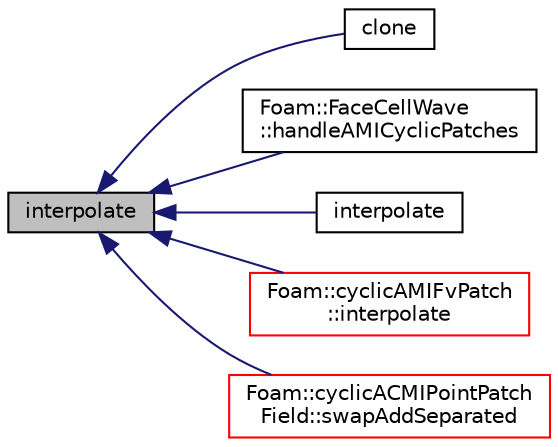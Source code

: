 digraph "interpolate"
{
  bgcolor="transparent";
  edge [fontname="Helvetica",fontsize="10",labelfontname="Helvetica",labelfontsize="10"];
  node [fontname="Helvetica",fontsize="10",shape=record];
  rankdir="LR";
  Node1051 [label="interpolate",height=0.2,width=0.4,color="black", fillcolor="grey75", style="filled", fontcolor="black"];
  Node1051 -> Node1052 [dir="back",color="midnightblue",fontsize="10",style="solid",fontname="Helvetica"];
  Node1052 [label="clone",height=0.2,width=0.4,color="black",URL="$a26077.html#afff6d4f7511147e0c8a4b8a5448296ec",tooltip="Construct and return a clone, resetting the face list. "];
  Node1051 -> Node1053 [dir="back",color="midnightblue",fontsize="10",style="solid",fontname="Helvetica"];
  Node1053 [label="Foam::FaceCellWave\l::handleAMICyclicPatches",height=0.2,width=0.4,color="black",URL="$a25945.html#a81d2d36c74197f5e482541069f75f8f7",tooltip="Merge data from across AMI cyclics. "];
  Node1051 -> Node1054 [dir="back",color="midnightblue",fontsize="10",style="solid",fontname="Helvetica"];
  Node1054 [label="interpolate",height=0.2,width=0.4,color="black",URL="$a26077.html#a3f7cdc051fa569620eb844864d89633a"];
  Node1051 -> Node1055 [dir="back",color="midnightblue",fontsize="10",style="solid",fontname="Helvetica"];
  Node1055 [label="Foam::cyclicAMIFvPatch\l::interpolate",height=0.2,width=0.4,color="red",URL="$a23633.html#a7bb266ad4e025949d6e7c460e332253e"];
  Node1051 -> Node1057 [dir="back",color="midnightblue",fontsize="10",style="solid",fontname="Helvetica"];
  Node1057 [label="Foam::cyclicACMIPointPatch\lField::swapAddSeparated",height=0.2,width=0.4,color="red",URL="$a26053.html#a3aae157a027e0aa964e285d768f7ec86",tooltip="Complete swap of patch point values and add to local values. "];
}
